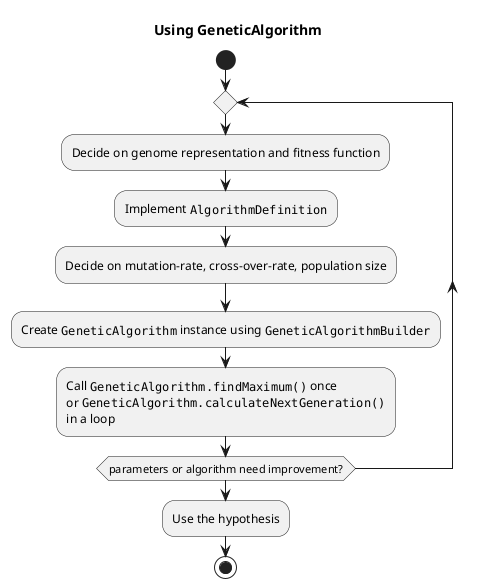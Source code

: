 @startuml activity_process_steps_for_geneticalgorithm

title Using GeneticAlgorithm

start
repeat
  :Decide on genome representation and fitness function;
  :Implement ""AlgorithmDefinition"";
  :Decide on mutation-rate, cross-over-rate, population size;
  :Create ""GeneticAlgorithm"" instance using ""GeneticAlgorithmBuilder"";
  :Call ""GeneticAlgorithm.findMaximum()"" once
  or ""GeneticAlgorithm.calculateNextGeneration()""
  in a loop;
repeat while (parameters or algorithm need improvement?)
:Use the hypothesis;
stop

@enduml
